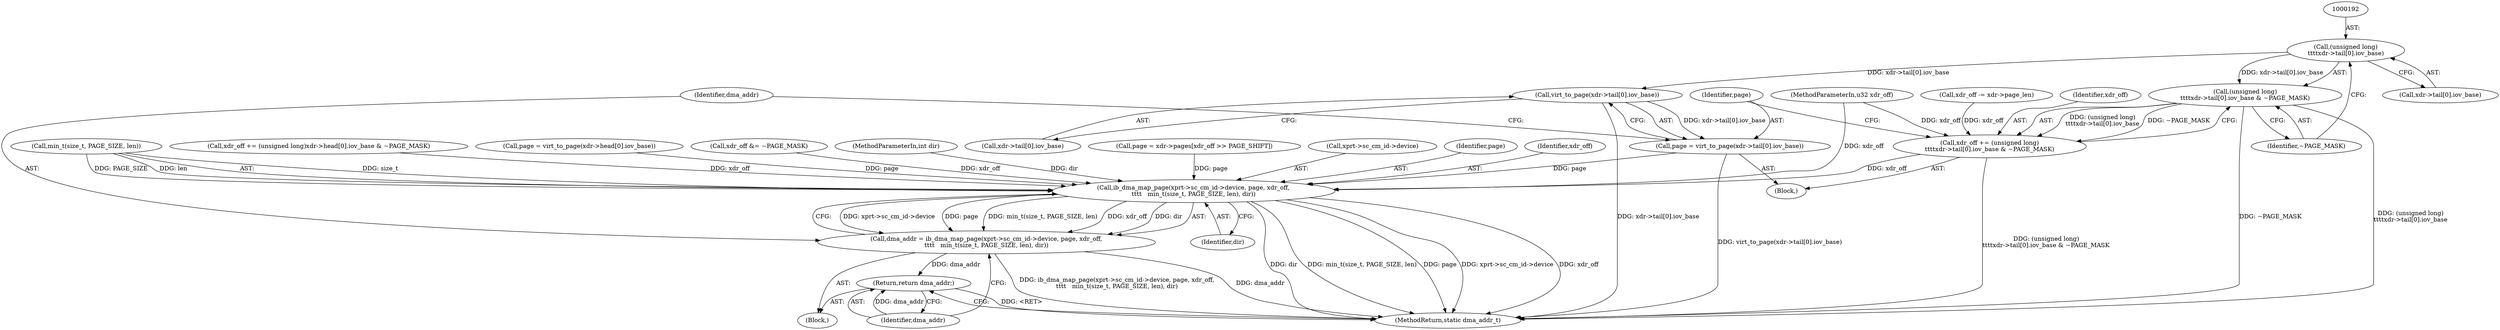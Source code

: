 digraph "1_linux_c70422f760c120480fee4de6c38804c72aa26bc1_31@array" {
"1000191" [label="(Call,(unsigned long)\n\t\t\t\txdr->tail[0].iov_base)"];
"1000190" [label="(Call,(unsigned long)\n\t\t\t\txdr->tail[0].iov_base & ~PAGE_MASK)"];
"1000188" [label="(Call,xdr_off += (unsigned long)\n\t\t\t\txdr->tail[0].iov_base & ~PAGE_MASK)"];
"1000213" [label="(Call,ib_dma_map_page(xprt->sc_cm_id->device, page, xdr_off,\n\t\t\t\t   min_t(size_t, PAGE_SIZE, len), dir))"];
"1000211" [label="(Call,dma_addr = ib_dma_map_page(xprt->sc_cm_id->device, page, xdr_off,\n\t\t\t\t   min_t(size_t, PAGE_SIZE, len), dir))"];
"1000226" [label="(Return,return dma_addr;)"];
"1000203" [label="(Call,virt_to_page(xdr->tail[0].iov_base))"];
"1000201" [label="(Call,page = virt_to_page(xdr->tail[0].iov_base))"];
"1000214" [label="(Call,xprt->sc_cm_id->device)"];
"1000193" [label="(Call,xdr->tail[0].iov_base)"];
"1000219" [label="(Identifier,page)"];
"1000183" [label="(Call,xdr_off -= xdr->page_len)"];
"1000213" [label="(Call,ib_dma_map_page(xprt->sc_cm_id->device, page, xdr_off,\n\t\t\t\t   min_t(size_t, PAGE_SIZE, len), dir))"];
"1000211" [label="(Call,dma_addr = ib_dma_map_page(xprt->sc_cm_id->device, page, xdr_off,\n\t\t\t\t   min_t(size_t, PAGE_SIZE, len), dir))"];
"1000200" [label="(Identifier,~PAGE_MASK)"];
"1000202" [label="(Identifier,page)"];
"1000169" [label="(Call,page = xdr->pages[xdr_off >> PAGE_SHIFT])"];
"1000106" [label="(MethodParameterIn,u32 xdr_off)"];
"1000212" [label="(Identifier,dma_addr)"];
"1000203" [label="(Call,virt_to_page(xdr->tail[0].iov_base))"];
"1000201" [label="(Call,page = virt_to_page(xdr->tail[0].iov_base))"];
"1000189" [label="(Identifier,xdr_off)"];
"1000220" [label="(Identifier,xdr_off)"];
"1000226" [label="(Return,return dma_addr;)"];
"1000123" [label="(Call,xdr_off += (unsigned long)xdr->head[0].iov_base & ~PAGE_MASK)"];
"1000136" [label="(Call,page = virt_to_page(xdr->head[0].iov_base))"];
"1000228" [label="(MethodReturn,static dma_addr_t)"];
"1000191" [label="(Call,(unsigned long)\n\t\t\t\txdr->tail[0].iov_base)"];
"1000188" [label="(Call,xdr_off += (unsigned long)\n\t\t\t\txdr->tail[0].iov_base & ~PAGE_MASK)"];
"1000227" [label="(Identifier,dma_addr)"];
"1000190" [label="(Call,(unsigned long)\n\t\t\t\txdr->tail[0].iov_base & ~PAGE_MASK)"];
"1000109" [label="(Block,)"];
"1000178" [label="(Call,xdr_off &= ~PAGE_MASK)"];
"1000225" [label="(Identifier,dir)"];
"1000204" [label="(Call,xdr->tail[0].iov_base)"];
"1000182" [label="(Block,)"];
"1000108" [label="(MethodParameterIn,int dir)"];
"1000221" [label="(Call,min_t(size_t, PAGE_SIZE, len))"];
"1000191" -> "1000190"  [label="AST: "];
"1000191" -> "1000193"  [label="CFG: "];
"1000192" -> "1000191"  [label="AST: "];
"1000193" -> "1000191"  [label="AST: "];
"1000200" -> "1000191"  [label="CFG: "];
"1000191" -> "1000190"  [label="DDG: xdr->tail[0].iov_base"];
"1000191" -> "1000203"  [label="DDG: xdr->tail[0].iov_base"];
"1000190" -> "1000188"  [label="AST: "];
"1000190" -> "1000200"  [label="CFG: "];
"1000200" -> "1000190"  [label="AST: "];
"1000188" -> "1000190"  [label="CFG: "];
"1000190" -> "1000228"  [label="DDG: ~PAGE_MASK"];
"1000190" -> "1000228"  [label="DDG: (unsigned long)\n\t\t\t\txdr->tail[0].iov_base"];
"1000190" -> "1000188"  [label="DDG: (unsigned long)\n\t\t\t\txdr->tail[0].iov_base"];
"1000190" -> "1000188"  [label="DDG: ~PAGE_MASK"];
"1000188" -> "1000182"  [label="AST: "];
"1000189" -> "1000188"  [label="AST: "];
"1000202" -> "1000188"  [label="CFG: "];
"1000188" -> "1000228"  [label="DDG: (unsigned long)\n\t\t\t\txdr->tail[0].iov_base & ~PAGE_MASK"];
"1000183" -> "1000188"  [label="DDG: xdr_off"];
"1000106" -> "1000188"  [label="DDG: xdr_off"];
"1000188" -> "1000213"  [label="DDG: xdr_off"];
"1000213" -> "1000211"  [label="AST: "];
"1000213" -> "1000225"  [label="CFG: "];
"1000214" -> "1000213"  [label="AST: "];
"1000219" -> "1000213"  [label="AST: "];
"1000220" -> "1000213"  [label="AST: "];
"1000221" -> "1000213"  [label="AST: "];
"1000225" -> "1000213"  [label="AST: "];
"1000211" -> "1000213"  [label="CFG: "];
"1000213" -> "1000228"  [label="DDG: dir"];
"1000213" -> "1000228"  [label="DDG: min_t(size_t, PAGE_SIZE, len)"];
"1000213" -> "1000228"  [label="DDG: page"];
"1000213" -> "1000228"  [label="DDG: xprt->sc_cm_id->device"];
"1000213" -> "1000228"  [label="DDG: xdr_off"];
"1000213" -> "1000211"  [label="DDG: xprt->sc_cm_id->device"];
"1000213" -> "1000211"  [label="DDG: page"];
"1000213" -> "1000211"  [label="DDG: min_t(size_t, PAGE_SIZE, len)"];
"1000213" -> "1000211"  [label="DDG: xdr_off"];
"1000213" -> "1000211"  [label="DDG: dir"];
"1000169" -> "1000213"  [label="DDG: page"];
"1000136" -> "1000213"  [label="DDG: page"];
"1000201" -> "1000213"  [label="DDG: page"];
"1000178" -> "1000213"  [label="DDG: xdr_off"];
"1000123" -> "1000213"  [label="DDG: xdr_off"];
"1000106" -> "1000213"  [label="DDG: xdr_off"];
"1000221" -> "1000213"  [label="DDG: size_t"];
"1000221" -> "1000213"  [label="DDG: PAGE_SIZE"];
"1000221" -> "1000213"  [label="DDG: len"];
"1000108" -> "1000213"  [label="DDG: dir"];
"1000211" -> "1000109"  [label="AST: "];
"1000212" -> "1000211"  [label="AST: "];
"1000227" -> "1000211"  [label="CFG: "];
"1000211" -> "1000228"  [label="DDG: dma_addr"];
"1000211" -> "1000228"  [label="DDG: ib_dma_map_page(xprt->sc_cm_id->device, page, xdr_off,\n\t\t\t\t   min_t(size_t, PAGE_SIZE, len), dir)"];
"1000211" -> "1000226"  [label="DDG: dma_addr"];
"1000226" -> "1000109"  [label="AST: "];
"1000226" -> "1000227"  [label="CFG: "];
"1000227" -> "1000226"  [label="AST: "];
"1000228" -> "1000226"  [label="CFG: "];
"1000226" -> "1000228"  [label="DDG: <RET>"];
"1000227" -> "1000226"  [label="DDG: dma_addr"];
"1000203" -> "1000201"  [label="AST: "];
"1000203" -> "1000204"  [label="CFG: "];
"1000204" -> "1000203"  [label="AST: "];
"1000201" -> "1000203"  [label="CFG: "];
"1000203" -> "1000228"  [label="DDG: xdr->tail[0].iov_base"];
"1000203" -> "1000201"  [label="DDG: xdr->tail[0].iov_base"];
"1000201" -> "1000182"  [label="AST: "];
"1000202" -> "1000201"  [label="AST: "];
"1000212" -> "1000201"  [label="CFG: "];
"1000201" -> "1000228"  [label="DDG: virt_to_page(xdr->tail[0].iov_base)"];
}
